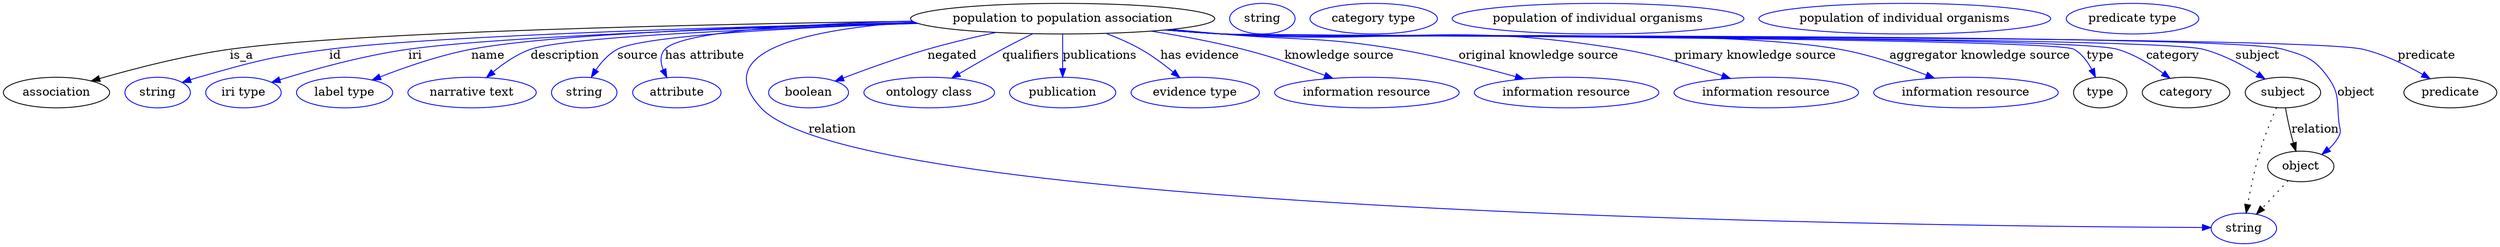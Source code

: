 digraph {
	graph [bb="0,0,2932,283"];
	node [label="\N"];
	"population to population association"	[height=0.5,
		label="population to population association",
		pos="1244.4,265",
		width=4.9648];
	association	[height=0.5,
		pos="62.394,178",
		width=1.7332];
	"population to population association" -> association	[label=is_a,
		lp="280.39,221.5",
		pos="e,103.33,191.66 1068.1,262.01 829.32,258.58 415.96,249.78 266.39,229 213.34,221.63 154.01,206.25 113.07,194.49"];
	id	[color=blue,
		height=0.5,
		label=string,
		pos="181.39,178",
		width=1.0652];
	"population to population association" -> id	[color=blue,
		label=id,
		lp="390.39,221.5",
		pos="e,210.39,189.95 1071.1,260.45 858.84,255.49 511.59,245.22 383.39,229 313.95,220.21 296.75,215.06 229.39,196 226.29,195.12 223.09,\
194.15 219.9,193.12",
		style=solid];
	iri	[color=blue,
		height=0.5,
		label="iri type",
		pos="282.39,178",
		width=1.2277];
	"population to population association" -> iri	[color=blue,
		label=iri,
		lp="484.39,221.5",
		pos="e,315.57,190.04 1073.1,259.87 882.61,254.62 587.28,244.37 476.39,229 423.58,221.68 364.45,205.2 325.51,193.15",
		style=solid];
	name	[color=blue,
		height=0.5,
		label="label type",
		pos="401.39,178",
		width=1.5707];
	"population to population association" -> name	[color=blue,
		label=name,
		lp="570.39,221.5",
		pos="e,433.84,192.77 1070.8,260.65 898.43,256.35 646.33,247.16 550.39,229 513.3,221.98 472.78,207.94 443.37,196.52",
		style=solid];
	description	[color=blue,
		height=0.5,
		label="narrative text",
		pos="551.39,178",
		width=2.0943];
	"population to population association" -> description	[color=blue,
		label=description,
		lp="660.89,221.5",
		pos="e,568.48,195.73 1074.5,259.39 904.38,253.98 662.12,243.83 620.39,229 604.31,223.28 588.71,212.56 576.42,202.51",
		style=solid];
	source	[color=blue,
		height=0.5,
		label=string,
		pos="683.39,178",
		width=1.0652];
	"population to population association" -> source	[color=blue,
		label=source,
		lp="745.39,221.5",
		pos="e,691.45,196.04 1073.8,259.59 933.16,254.79 752.07,245.51 721.39,229 711.21,223.52 702.94,213.99 696.75,204.71",
		style=solid];
	"has attribute"	[color=blue,
		height=0.5,
		label=attribute,
		pos="791.39,178",
		width=1.4443];
	"population to population association" -> "has attribute"	[color=blue,
		label="has attribute",
		lp="824.39,221.5",
		pos="e,779.55,195.74 1067.8,262.13 944.09,258.94 797.41,250.57 777.39,229 771.34,222.47 772.04,213.53 775.19,205.02",
		style=solid];
	relation	[color=blue,
		height=0.5,
		label=string,
		pos="2634.4,18",
		width=1.0652];
	"population to population association" -> relation	[color=blue,
		label=relation,
		lp="974.39,134.5",
		pos="e,2596,19.065 1070,261.01 951.47,252.98 826.88,228.86 890.39,160 1008.5,31.928 2315.7,20.165 2585.8,19.103",
		style=solid];
	negated	[color=blue,
		height=0.5,
		label=boolean,
		pos="946.39,178",
		width=1.2999];
	"population to population association" -> negated	[color=blue,
		label=negated,
		lp="1114.4,221.5",
		pos="e,977.48,191.48 1165.8,248.8 1140,243.26 1111.3,236.49 1085.4,229 1051.8,219.31 1014.6,205.77 987.14,195.22",
		style=solid];
	qualifiers	[color=blue,
		height=0.5,
		label="ontology class",
		pos="1087.4,178",
		width=2.1304];
	"population to population association" -> qualifiers	[color=blue,
		label=qualifiers,
		lp="1206.9,221.5",
		pos="e,1113.9,195.02 1209.1,247.2 1197.6,241.58 1184.9,235.17 1173.4,229 1156.5,219.92 1138,209.3 1122.6,200.19",
		style=solid];
	publications	[color=blue,
		height=0.5,
		label=publication,
		pos="1244.4,178",
		width=1.7332];
	"population to population association" -> publications	[color=blue,
		label=publications,
		lp="1288.4,221.5",
		pos="e,1244.4,196.18 1244.4,246.8 1244.4,235.16 1244.4,219.55 1244.4,206.24",
		style=solid];
	"has evidence"	[color=blue,
		height=0.5,
		label="evidence type",
		pos="1400.4,178",
		width=2.0943];
	"population to population association" -> "has evidence"	[color=blue,
		label="has evidence",
		lp="1405.9,221.5",
		pos="e,1382.1,195.69 1295.3,247.74 1309,242.54 1323.6,236.22 1336.4,229 1349.7,221.48 1363.3,211.34 1374.5,202.15",
		style=solid];
	"knowledge source"	[color=blue,
		height=0.5,
		label="information resource",
		pos="1602.4,178",
		width=3.015];
	"population to population association" -> "knowledge source"	[color=blue,
		label="knowledge source",
		lp="1569.9,221.5",
		pos="e,1562.3,194.73 1348.6,250.33 1383.2,244.86 1421.7,237.75 1456.4,229 1489,220.77 1524.8,208.57 1552.8,198.28",
		style=solid];
	"original knowledge source"	[color=blue,
		height=0.5,
		label="information resource",
		pos="1837.4,178",
		width=3.015];
	"population to population association" -> "original knowledge source"	[color=blue,
		label="original knowledge source",
		lp="1804.4,221.5",
		pos="e,1787.2,193.98 1372.3,252.38 1392.4,250.57 1413,248.73 1432.4,247 1523.9,238.86 1547.8,244.25 1638.4,229 1685.7,221.05 1738.2,207.64 \
1777.5,196.7",
		style=solid];
	"primary knowledge source"	[color=blue,
		height=0.5,
		label="information resource",
		pos="2072.4,178",
		width=3.015];
	"population to population association" -> "primary knowledge source"	[color=blue,
		label="primary knowledge source",
		lp="2059.4,221.5",
		pos="e,2030.1,194.62 1367.7,251.93 1389.2,250.08 1411.5,248.35 1432.4,247 1641,233.58 1696.1,262.75 1902.4,229 1942.9,222.38 1987.3,209.09 \
2020.6,197.88",
		style=solid];
	"aggregator knowledge source"	[color=blue,
		height=0.5,
		label="information resource",
		pos="2307.4,178",
		width=3.015];
	"population to population association" -> "aggregator knowledge source"	[color=blue,
		label="aggregator knowledge source",
		lp="2323.9,221.5",
		pos="e,2270.2,194.94 1366.2,251.82 1388.2,249.95 1411,248.23 1432.4,247 1593.5,237.73 1999.5,256.98 2158.4,229 2193.6,222.79 2231.9,209.82 \
2260.8,198.64",
		style=solid];
	type	[height=0.5,
		pos="2465.4,178",
		width=0.86659];
	"population to population association" -> type	[color=blue,
		label=type,
		lp="2465.4,221.5",
		pos="e,2459.7,196.14 1365.7,251.74 1387.8,249.87 1410.8,248.17 1432.4,247 1460.2,245.5 2410.2,242.76 2434.4,229 2443.6,223.76 2450.5,\
214.53 2455.3,205.42",
		style=solid];
	category	[height=0.5,
		pos="2566.4,178",
		width=1.4263];
	"population to population association" -> category	[color=blue,
		label=category,
		lp="2550.9,221.5",
		pos="e,2547.5,194.76 1365.4,251.74 1387.7,249.86 1410.7,248.16 1432.4,247 1490.8,243.86 2429.2,245.45 2485.4,229 2504.9,223.29 2524.3,\
211.54 2539.3,200.87",
		style=solid];
	subject	[height=0.5,
		pos="2680.4,178",
		width=1.2277];
	"population to population association" -> subject	[color=blue,
		label=subject,
		lp="2650.4,221.5",
		pos="e,2659.2,194.06 1365.4,251.72 1387.7,249.84 1410.7,248.15 1432.4,247 1496.4,243.61 2524.3,245 2586.4,229 2609.3,223.11 2632.7,210.65 \
2650.5,199.64",
		style=solid];
	object	[height=0.5,
		pos="2701.4,91",
		width=1.0832];
	"population to population association" -> object	[color=blue,
		label=object,
		lp="2766.4,178",
		pos="e,2726.3,105.25 1365.2,251.72 1387.5,249.83 1410.6,248.14 1432.4,247 1501.6,243.38 2613.9,248.54 2680.4,229 2707,221.18 2717.2,218.5 \
2733.4,196 2747.8,175.98 2743.5,166.51 2746.4,142 2747.2,135.38 2749.3,132.99 2746.4,127 2743.5,121.17 2739.2,116.02 2734.3,111.6",
		style=solid];
	predicate	[height=0.5,
		pos="2877.4,178",
		width=1.5165];
	"population to population association" -> predicate	[color=blue,
		label=predicate,
		lp="2849.4,221.5",
		pos="e,2853.6,194.32 1365.2,251.7 1387.5,249.82 1410.6,248.13 1432.4,247 1506.9,243.14 2701.8,246.19 2774.4,229 2799.3,223.1 2825.2,210.51 \
2844.8,199.44",
		style=solid];
	association_type	[color=blue,
		height=0.5,
		label=string,
		pos="1479.4,265",
		width=1.0652];
	association_category	[color=blue,
		height=0.5,
		label="category type",
		pos="1610.4,265",
		width=2.0762];
	subject -> relation	[pos="e,2637.1,36.136 2672.8,160.24 2666.9,146.64 2658.8,126.88 2653.4,109 2647.1,88.265 2642.2,64.241 2638.9,46.231",
		style=dotted];
	subject -> object	[label=relation,
		lp="2718.4,134.5",
		pos="e,2695.7,108.98 2683.4,159.77 2685.2,150.09 2687.6,137.8 2690.4,127 2691.1,124.32 2691.9,121.53 2692.7,118.76"];
	"population to population association_subject"	[color=blue,
		height=0.5,
		label="population of individual organisms",
		pos="1874.4,265",
		width=4.7662];
	object -> relation	[pos="e,2649.2,34.713 2686.5,74.243 2677.6,64.775 2666.1,52.56 2656.1,42.024",
		style=dotted];
	"population to population association_object"	[color=blue,
		height=0.5,
		label="population of individual organisms",
		pos="2235.4,265",
		width=4.7662];
	"population to population association_predicate"	[color=blue,
		height=0.5,
		label="predicate type",
		pos="2503.4,265",
		width=2.1665];
}
